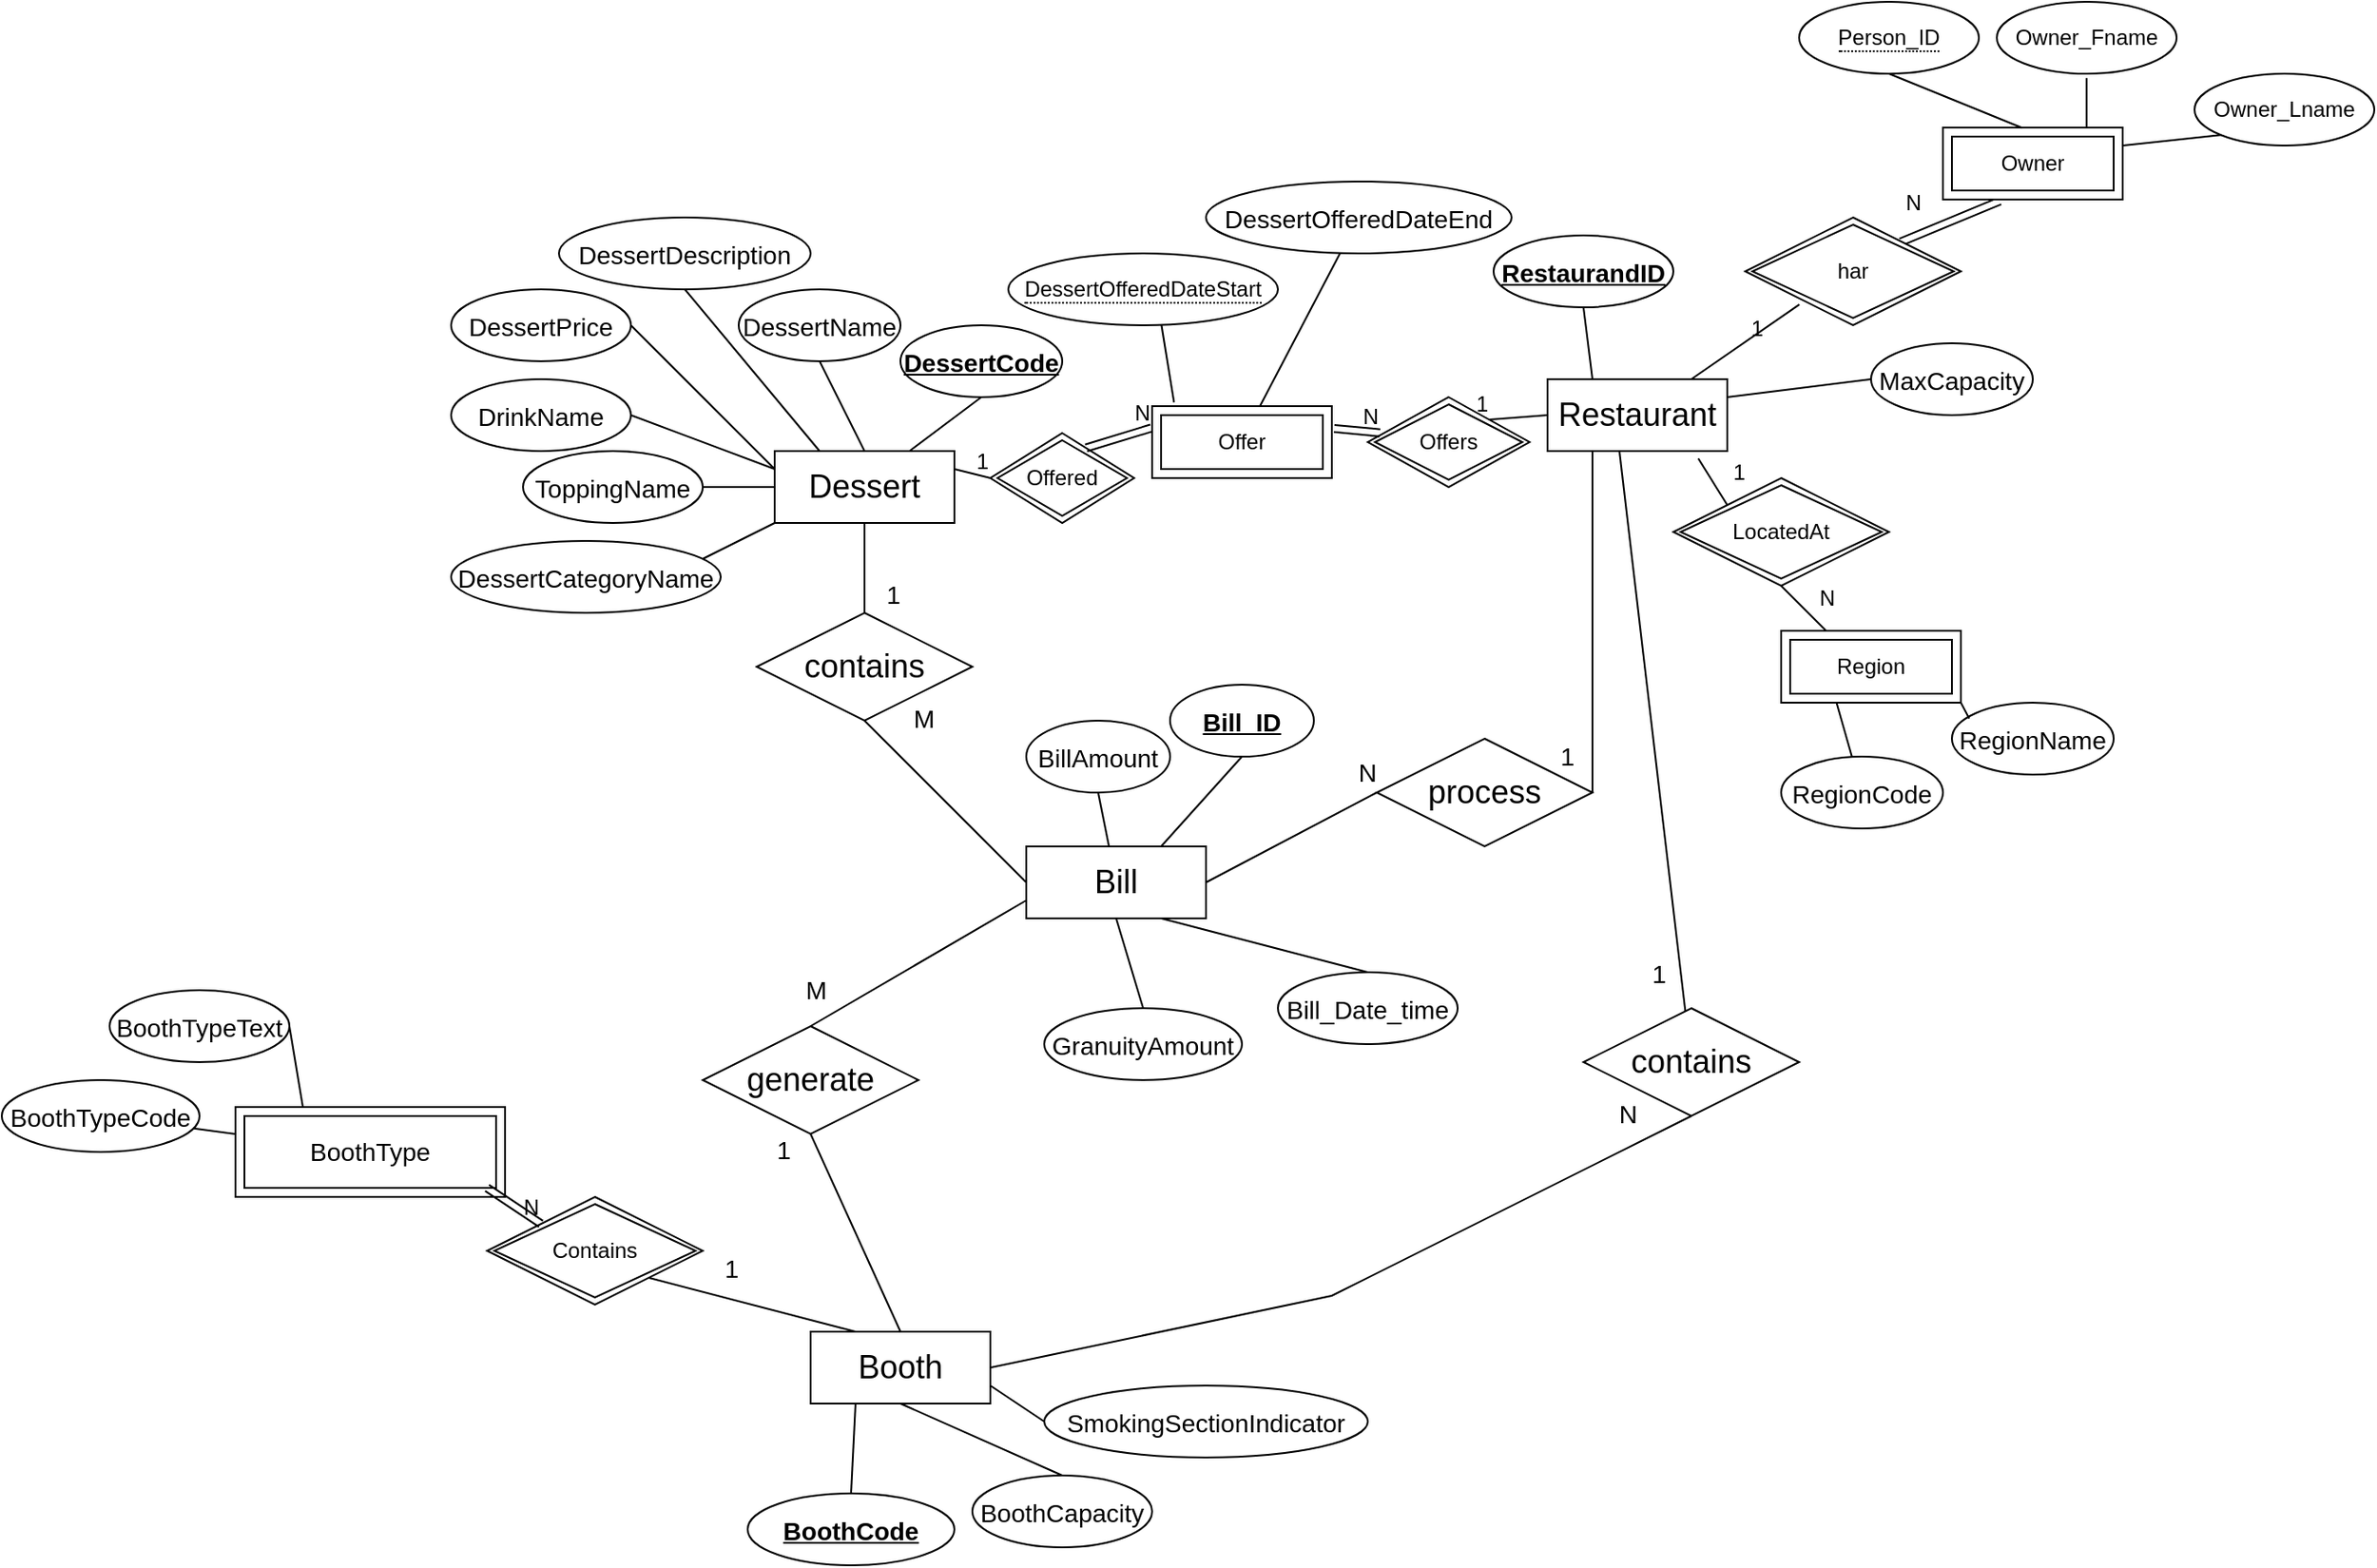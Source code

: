 <mxfile>
    <diagram id="cDjRYbi4MRZomtElbD4I" name="Page-1">
        <mxGraphModel dx="1232" dy="1391" grid="1" gridSize="10" guides="1" tooltips="1" connect="1" arrows="1" fold="1" page="1" pageScale="1" pageWidth="827" pageHeight="1169" math="0" shadow="0">
            <root>
                <mxCell id="0"/>
                <mxCell id="1" parent="0"/>
                <mxCell id="2" value="&lt;font style=&quot;font-size: 18px&quot;&gt;Bill&lt;/font&gt;" style="whiteSpace=wrap;html=1;align=center;" parent="1" vertex="1">
                    <mxGeometry x="330" y="360" width="100" height="40" as="geometry"/>
                </mxCell>
                <mxCell id="3" value="&lt;font style=&quot;font-size: 18px&quot;&gt;Booth&lt;/font&gt;" style="whiteSpace=wrap;html=1;align=center;" parent="1" vertex="1">
                    <mxGeometry x="210" y="630" width="100" height="40" as="geometry"/>
                </mxCell>
                <mxCell id="4" value="&lt;font style=&quot;font-size: 18px&quot;&gt;Restaurant&lt;/font&gt;" style="whiteSpace=wrap;html=1;align=center;" parent="1" vertex="1">
                    <mxGeometry x="620" y="100" width="100" height="40" as="geometry"/>
                </mxCell>
                <mxCell id="5" value="&lt;font style=&quot;font-size: 18px&quot;&gt;Dessert&lt;/font&gt;" style="whiteSpace=wrap;html=1;align=center;" parent="1" vertex="1">
                    <mxGeometry x="190" y="140" width="100" height="40" as="geometry"/>
                </mxCell>
                <mxCell id="8" value="contains" style="shape=rhombus;perimeter=rhombusPerimeter;whiteSpace=wrap;html=1;align=center;fontSize=18;" parent="1" vertex="1">
                    <mxGeometry x="180" y="230" width="120" height="60" as="geometry"/>
                </mxCell>
                <mxCell id="9" value="process" style="shape=rhombus;perimeter=rhombusPerimeter;whiteSpace=wrap;html=1;align=center;fontSize=18;" parent="1" vertex="1">
                    <mxGeometry x="525" y="300" width="120" height="60" as="geometry"/>
                </mxCell>
                <mxCell id="11" value="generate" style="shape=rhombus;perimeter=rhombusPerimeter;whiteSpace=wrap;html=1;align=center;fontSize=18;" parent="1" vertex="1">
                    <mxGeometry x="150" y="460" width="120" height="60" as="geometry"/>
                </mxCell>
                <mxCell id="12" value="contains" style="shape=rhombus;perimeter=rhombusPerimeter;whiteSpace=wrap;html=1;align=center;fontSize=18;" parent="1" vertex="1">
                    <mxGeometry x="640" y="450" width="120" height="60" as="geometry"/>
                </mxCell>
                <mxCell id="13" value="&lt;font style=&quot;font-size: 14px&quot;&gt;BillAmount&lt;/font&gt;" style="ellipse;whiteSpace=wrap;html=1;align=center;fontSize=18;" parent="1" vertex="1">
                    <mxGeometry x="330" y="290" width="80" height="40" as="geometry"/>
                </mxCell>
                <mxCell id="14" value="&lt;font style=&quot;font-size: 14px&quot;&gt;&lt;u&gt;&lt;b&gt;Bill_ID&lt;/b&gt;&lt;/u&gt;&lt;/font&gt;" style="ellipse;whiteSpace=wrap;html=1;align=center;fontSize=18;" parent="1" vertex="1">
                    <mxGeometry x="410" y="270" width="80" height="40" as="geometry"/>
                </mxCell>
                <mxCell id="15" value="&lt;font style=&quot;font-size: 14px&quot;&gt;MaxCapacity&lt;/font&gt;" style="ellipse;whiteSpace=wrap;html=1;align=center;fontSize=18;" parent="1" vertex="1">
                    <mxGeometry x="800" y="80" width="90" height="40" as="geometry"/>
                </mxCell>
                <mxCell id="16" value="&lt;font style=&quot;font-size: 14px&quot;&gt;&lt;u&gt;&lt;b&gt;RestaurandID&lt;/b&gt;&lt;/u&gt;&lt;/font&gt;" style="ellipse;whiteSpace=wrap;html=1;align=center;fontSize=18;" parent="1" vertex="1">
                    <mxGeometry x="590" y="20" width="100" height="40" as="geometry"/>
                </mxCell>
                <mxCell id="17" value="&lt;font style=&quot;font-size: 14px&quot;&gt;GranuityAmount&lt;/font&gt;" style="ellipse;whiteSpace=wrap;html=1;align=center;fontSize=18;" parent="1" vertex="1">
                    <mxGeometry x="340" y="450" width="110" height="40" as="geometry"/>
                </mxCell>
                <mxCell id="18" value="&lt;font style=&quot;font-size: 14px&quot;&gt;Bill_Date_time&lt;/font&gt;" style="ellipse;whiteSpace=wrap;html=1;align=center;fontSize=18;" parent="1" vertex="1">
                    <mxGeometry x="470" y="430" width="100" height="40" as="geometry"/>
                </mxCell>
                <mxCell id="19" value="&lt;font style=&quot;font-size: 14px&quot;&gt;DrinkName&lt;/font&gt;" style="ellipse;whiteSpace=wrap;html=1;align=center;fontSize=18;" parent="1" vertex="1">
                    <mxGeometry x="10" y="100" width="100" height="40" as="geometry"/>
                </mxCell>
                <mxCell id="20" value="&lt;font style=&quot;font-size: 14px&quot;&gt;DessertPrice&lt;/font&gt;" style="ellipse;whiteSpace=wrap;html=1;align=center;fontSize=18;" parent="1" vertex="1">
                    <mxGeometry x="10" y="50" width="100" height="40" as="geometry"/>
                </mxCell>
                <mxCell id="21" value="&lt;font style=&quot;font-size: 14px&quot;&gt;DessertDescription&lt;/font&gt;" style="ellipse;whiteSpace=wrap;html=1;align=center;fontSize=18;" parent="1" vertex="1">
                    <mxGeometry x="70" y="10" width="140" height="40" as="geometry"/>
                </mxCell>
                <mxCell id="22" value="&lt;u&gt;&lt;font style=&quot;font-size: 14px&quot;&gt;&lt;b&gt;DessertCode&lt;/b&gt;&lt;/font&gt;&lt;/u&gt;" style="ellipse;whiteSpace=wrap;html=1;align=center;fontSize=18;" parent="1" vertex="1">
                    <mxGeometry x="260" y="70" width="90" height="40" as="geometry"/>
                </mxCell>
                <mxCell id="24" value="&lt;font style=&quot;font-size: 14px&quot;&gt;DessertName&lt;/font&gt;" style="ellipse;whiteSpace=wrap;html=1;align=center;fontSize=18;" parent="1" vertex="1">
                    <mxGeometry x="170" y="50" width="90" height="40" as="geometry"/>
                </mxCell>
                <mxCell id="25" value="" style="endArrow=none;html=1;rounded=0;fontSize=18;entryX=1;entryY=0.5;entryDx=0;entryDy=0;exitX=0;exitY=0.25;exitDx=0;exitDy=0;" parent="1" source="5" target="20" edge="1">
                    <mxGeometry relative="1" as="geometry">
                        <mxPoint x="330" y="340" as="sourcePoint"/>
                        <mxPoint x="490" y="340" as="targetPoint"/>
                    </mxGeometry>
                </mxCell>
                <mxCell id="26" value="" style="endArrow=none;html=1;rounded=0;fontSize=18;entryX=0.5;entryY=1;entryDx=0;entryDy=0;exitX=0.25;exitY=0;exitDx=0;exitDy=0;" parent="1" source="5" target="21" edge="1">
                    <mxGeometry relative="1" as="geometry">
                        <mxPoint x="330" y="340" as="sourcePoint"/>
                        <mxPoint x="490" y="340" as="targetPoint"/>
                    </mxGeometry>
                </mxCell>
                <mxCell id="27" value="" style="endArrow=none;html=1;rounded=0;fontSize=18;entryX=0.5;entryY=1;entryDx=0;entryDy=0;exitX=0.5;exitY=0;exitDx=0;exitDy=0;" parent="1" source="5" target="24" edge="1">
                    <mxGeometry relative="1" as="geometry">
                        <mxPoint x="330" y="340" as="sourcePoint"/>
                        <mxPoint x="490" y="340" as="targetPoint"/>
                    </mxGeometry>
                </mxCell>
                <mxCell id="28" value="" style="endArrow=none;html=1;rounded=0;fontSize=18;entryX=0.5;entryY=1;entryDx=0;entryDy=0;exitX=0.75;exitY=0;exitDx=0;exitDy=0;" parent="1" source="5" target="22" edge="1">
                    <mxGeometry relative="1" as="geometry">
                        <mxPoint x="330" y="340" as="sourcePoint"/>
                        <mxPoint x="490" y="340" as="targetPoint"/>
                    </mxGeometry>
                </mxCell>
                <mxCell id="29" value="&lt;font style=&quot;font-size: 14px&quot;&gt;DessertCategoryName&lt;/font&gt;" style="ellipse;whiteSpace=wrap;html=1;align=center;fontSize=18;" parent="1" vertex="1">
                    <mxGeometry x="10" y="190" width="150" height="40" as="geometry"/>
                </mxCell>
                <mxCell id="30" value="&lt;font style=&quot;font-size: 14px&quot;&gt;ToppingName&lt;/font&gt;" style="ellipse;whiteSpace=wrap;html=1;align=center;fontSize=18;" parent="1" vertex="1">
                    <mxGeometry x="50" y="140" width="100" height="40" as="geometry"/>
                </mxCell>
                <mxCell id="31" value="" style="endArrow=none;html=1;rounded=0;fontSize=18;entryX=0.568;entryY=0.997;entryDx=0;entryDy=0;exitX=0.122;exitY=-0.053;exitDx=0;exitDy=0;exitPerimeter=0;entryPerimeter=0;" parent="1" source="105" target="110" edge="1">
                    <mxGeometry relative="1" as="geometry">
                        <mxPoint x="400" y="60" as="sourcePoint"/>
                        <mxPoint x="329" y="-10" as="targetPoint"/>
                    </mxGeometry>
                </mxCell>
                <mxCell id="32" value="" style="endArrow=none;html=1;rounded=0;fontSize=18;entryX=1;entryY=0.5;entryDx=0;entryDy=0;exitX=0;exitY=0.5;exitDx=0;exitDy=0;" parent="1" source="5" target="30" edge="1">
                    <mxGeometry relative="1" as="geometry">
                        <mxPoint x="190" y="350" as="sourcePoint"/>
                        <mxPoint x="110" y="270" as="targetPoint"/>
                    </mxGeometry>
                </mxCell>
                <mxCell id="33" value="" style="endArrow=none;html=1;rounded=0;fontSize=18;exitX=0;exitY=1;exitDx=0;exitDy=0;entryX=0.933;entryY=0.25;entryDx=0;entryDy=0;entryPerimeter=0;" parent="1" source="5" target="29" edge="1">
                    <mxGeometry relative="1" as="geometry">
                        <mxPoint x="150" y="360" as="sourcePoint"/>
                        <mxPoint x="160" y="200" as="targetPoint"/>
                    </mxGeometry>
                </mxCell>
                <mxCell id="34" value="" style="endArrow=none;html=1;rounded=0;fontSize=18;entryX=1;entryY=0.5;entryDx=0;entryDy=0;" parent="1" target="19" edge="1">
                    <mxGeometry relative="1" as="geometry">
                        <mxPoint x="190" y="150" as="sourcePoint"/>
                        <mxPoint x="150" y="110" as="targetPoint"/>
                    </mxGeometry>
                </mxCell>
                <mxCell id="35" value="&lt;font style=&quot;font-size: 14px&quot;&gt;RegionName&lt;/font&gt;" style="ellipse;whiteSpace=wrap;html=1;align=center;fontSize=18;" parent="1" vertex="1">
                    <mxGeometry x="845" y="280" width="90" height="40" as="geometry"/>
                </mxCell>
                <mxCell id="39" value="&lt;font style=&quot;font-size: 14px&quot;&gt;RegionCode&lt;/font&gt;" style="ellipse;whiteSpace=wrap;html=1;align=center;fontSize=18;" parent="1" vertex="1">
                    <mxGeometry x="750" y="310" width="90" height="40" as="geometry"/>
                </mxCell>
                <mxCell id="45" value="" style="endArrow=none;html=1;rounded=0;fontSize=14;entryX=1;entryY=0.25;entryDx=0;entryDy=0;exitX=0;exitY=0.5;exitDx=0;exitDy=0;" parent="1" source="15" target="4" edge="1">
                    <mxGeometry relative="1" as="geometry">
                        <mxPoint x="330" y="340" as="sourcePoint"/>
                        <mxPoint x="490" y="340" as="targetPoint"/>
                    </mxGeometry>
                </mxCell>
                <mxCell id="46" value="" style="endArrow=none;html=1;rounded=0;fontSize=14;entryX=0.5;entryY=1;entryDx=0;entryDy=0;exitX=0.25;exitY=0;exitDx=0;exitDy=0;" parent="1" source="4" target="16" edge="1">
                    <mxGeometry relative="1" as="geometry">
                        <mxPoint x="330" y="340" as="sourcePoint"/>
                        <mxPoint x="490" y="340" as="targetPoint"/>
                    </mxGeometry>
                </mxCell>
                <mxCell id="52" value="" style="endArrow=none;html=1;rounded=0;fontSize=14;entryX=1;entryY=0.5;entryDx=0;entryDy=0;exitX=0.25;exitY=1;exitDx=0;exitDy=0;" parent="1" source="4" target="9" edge="1">
                    <mxGeometry relative="1" as="geometry">
                        <mxPoint x="330" y="340" as="sourcePoint"/>
                        <mxPoint x="490" y="340" as="targetPoint"/>
                    </mxGeometry>
                </mxCell>
                <mxCell id="53" value="1" style="resizable=0;html=1;align=right;verticalAlign=bottom;fontSize=14;" parent="52" connectable="0" vertex="1">
                    <mxGeometry x="1" relative="1" as="geometry">
                        <mxPoint x="-10" y="-10" as="offset"/>
                    </mxGeometry>
                </mxCell>
                <mxCell id="54" value="" style="endArrow=none;html=1;rounded=0;fontSize=14;entryX=0;entryY=0.5;entryDx=0;entryDy=0;exitX=1;exitY=0.5;exitDx=0;exitDy=0;" parent="1" source="2" target="9" edge="1">
                    <mxGeometry relative="1" as="geometry">
                        <mxPoint x="330" y="340" as="sourcePoint"/>
                        <mxPoint x="490" y="340" as="targetPoint"/>
                    </mxGeometry>
                </mxCell>
                <mxCell id="55" value="N" style="resizable=0;html=1;align=right;verticalAlign=bottom;fontSize=14;" parent="54" connectable="0" vertex="1">
                    <mxGeometry x="1" relative="1" as="geometry"/>
                </mxCell>
                <mxCell id="56" value="" style="endArrow=none;html=1;rounded=0;fontSize=14;entryX=0.5;entryY=0;entryDx=0;entryDy=0;exitX=0.5;exitY=1;exitDx=0;exitDy=0;" parent="1" source="5" target="8" edge="1">
                    <mxGeometry relative="1" as="geometry">
                        <mxPoint x="655" y="150" as="sourcePoint"/>
                        <mxPoint x="650" y="320" as="targetPoint"/>
                    </mxGeometry>
                </mxCell>
                <mxCell id="57" value="1" style="resizable=0;html=1;align=right;verticalAlign=bottom;fontSize=14;" parent="56" connectable="0" vertex="1">
                    <mxGeometry x="1" relative="1" as="geometry">
                        <mxPoint x="20" as="offset"/>
                    </mxGeometry>
                </mxCell>
                <mxCell id="58" value="" style="endArrow=none;html=1;rounded=0;fontSize=14;entryX=0.5;entryY=1;entryDx=0;entryDy=0;exitX=0;exitY=0.5;exitDx=0;exitDy=0;" parent="1" source="2" target="8" edge="1">
                    <mxGeometry relative="1" as="geometry">
                        <mxPoint x="430" y="320" as="sourcePoint"/>
                        <mxPoint x="530" y="320" as="targetPoint"/>
                    </mxGeometry>
                </mxCell>
                <mxCell id="59" value="M" style="resizable=0;html=1;align=right;verticalAlign=bottom;fontSize=14;" parent="58" connectable="0" vertex="1">
                    <mxGeometry x="1" relative="1" as="geometry">
                        <mxPoint x="40" y="10" as="offset"/>
                    </mxGeometry>
                </mxCell>
                <mxCell id="60" value="" style="endArrow=none;html=1;rounded=0;fontSize=14;entryX=0.5;entryY=1;entryDx=0;entryDy=0;" parent="1" source="2" target="13" edge="1">
                    <mxGeometry relative="1" as="geometry">
                        <mxPoint x="330" y="500" as="sourcePoint"/>
                        <mxPoint x="490" y="500" as="targetPoint"/>
                    </mxGeometry>
                </mxCell>
                <mxCell id="61" value="" style="endArrow=none;html=1;rounded=0;fontSize=14;entryX=0.5;entryY=1;entryDx=0;entryDy=0;exitX=0.75;exitY=0;exitDx=0;exitDy=0;" parent="1" source="2" target="14" edge="1">
                    <mxGeometry relative="1" as="geometry">
                        <mxPoint x="330" y="500" as="sourcePoint"/>
                        <mxPoint x="490" y="500" as="targetPoint"/>
                    </mxGeometry>
                </mxCell>
                <mxCell id="62" value="" style="endArrow=none;html=1;rounded=0;fontSize=14;entryX=0.5;entryY=1;entryDx=0;entryDy=0;exitX=0.5;exitY=0;exitDx=0;exitDy=0;" parent="1" source="17" target="2" edge="1">
                    <mxGeometry relative="1" as="geometry">
                        <mxPoint x="330" y="500" as="sourcePoint"/>
                        <mxPoint x="490" y="500" as="targetPoint"/>
                    </mxGeometry>
                </mxCell>
                <mxCell id="63" value="" style="endArrow=none;html=1;rounded=0;fontSize=14;entryX=0.5;entryY=0;entryDx=0;entryDy=0;exitX=0.75;exitY=1;exitDx=0;exitDy=0;" parent="1" source="2" target="18" edge="1">
                    <mxGeometry relative="1" as="geometry">
                        <mxPoint x="330" y="500" as="sourcePoint"/>
                        <mxPoint x="490" y="500" as="targetPoint"/>
                    </mxGeometry>
                </mxCell>
                <mxCell id="64" value="" style="endArrow=none;html=1;rounded=0;fontSize=14;" parent="1" target="12" edge="1">
                    <mxGeometry relative="1" as="geometry">
                        <mxPoint x="660" y="140" as="sourcePoint"/>
                        <mxPoint x="650" y="320" as="targetPoint"/>
                        <Array as="points"/>
                    </mxGeometry>
                </mxCell>
                <mxCell id="65" value="1" style="resizable=0;html=1;align=right;verticalAlign=bottom;fontSize=14;" parent="64" connectable="0" vertex="1">
                    <mxGeometry x="1" relative="1" as="geometry">
                        <mxPoint x="-10" y="-10" as="offset"/>
                    </mxGeometry>
                </mxCell>
                <mxCell id="67" value="" style="endArrow=none;html=1;rounded=0;fontSize=14;entryX=0.5;entryY=1;entryDx=0;entryDy=0;exitX=1;exitY=0.5;exitDx=0;exitDy=0;" parent="1" source="3" target="12" edge="1">
                    <mxGeometry relative="1" as="geometry">
                        <mxPoint x="424" y="350" as="sourcePoint"/>
                        <mxPoint x="530" y="320" as="targetPoint"/>
                        <Array as="points">
                            <mxPoint x="500" y="610"/>
                        </Array>
                    </mxGeometry>
                </mxCell>
                <mxCell id="68" value="N" style="resizable=0;html=1;align=right;verticalAlign=bottom;fontSize=14;" parent="67" connectable="0" vertex="1">
                    <mxGeometry x="1" relative="1" as="geometry">
                        <mxPoint x="-30" y="10" as="offset"/>
                    </mxGeometry>
                </mxCell>
                <mxCell id="69" value="" style="endArrow=none;html=1;rounded=0;fontSize=14;exitX=0;exitY=0.75;exitDx=0;exitDy=0;entryX=0.5;entryY=0;entryDx=0;entryDy=0;" parent="1" source="2" target="11" edge="1">
                    <mxGeometry relative="1" as="geometry">
                        <mxPoint x="670" y="150" as="sourcePoint"/>
                        <mxPoint x="688.333" y="470.833" as="targetPoint"/>
                        <Array as="points"/>
                    </mxGeometry>
                </mxCell>
                <mxCell id="70" value="M" style="resizable=0;html=1;align=right;verticalAlign=bottom;fontSize=14;" parent="69" connectable="0" vertex="1">
                    <mxGeometry x="1" relative="1" as="geometry">
                        <mxPoint x="10" y="-10" as="offset"/>
                    </mxGeometry>
                </mxCell>
                <mxCell id="71" value="" style="endArrow=none;html=1;rounded=0;fontSize=14;entryX=0.5;entryY=1;entryDx=0;entryDy=0;exitX=0.5;exitY=0;exitDx=0;exitDy=0;" parent="1" source="3" target="11" edge="1">
                    <mxGeometry relative="1" as="geometry">
                        <mxPoint x="680" y="160" as="sourcePoint"/>
                        <mxPoint x="698.333" y="480.833" as="targetPoint"/>
                        <Array as="points"/>
                    </mxGeometry>
                </mxCell>
                <mxCell id="72" value="1" style="resizable=0;html=1;align=right;verticalAlign=bottom;fontSize=14;" parent="71" connectable="0" vertex="1">
                    <mxGeometry x="1" relative="1" as="geometry">
                        <mxPoint x="-10" y="20" as="offset"/>
                    </mxGeometry>
                </mxCell>
                <mxCell id="73" value="&lt;font style=&quot;font-size: 14px&quot;&gt;&lt;b&gt;&lt;u&gt;BoothCode&lt;/u&gt;&lt;/b&gt;&lt;/font&gt;" style="ellipse;whiteSpace=wrap;html=1;align=center;fontSize=18;" parent="1" vertex="1">
                    <mxGeometry x="175" y="720" width="115" height="40" as="geometry"/>
                </mxCell>
                <mxCell id="74" value="&lt;font style=&quot;font-size: 14px&quot;&gt;BoothCapacity&lt;/font&gt;" style="ellipse;whiteSpace=wrap;html=1;align=center;fontSize=18;" parent="1" vertex="1">
                    <mxGeometry x="300" y="710" width="100" height="40" as="geometry"/>
                </mxCell>
                <mxCell id="75" value="&lt;font style=&quot;font-size: 14px&quot;&gt;SmokingSectionIndicator&lt;/font&gt;" style="ellipse;whiteSpace=wrap;html=1;align=center;fontSize=18;" parent="1" vertex="1">
                    <mxGeometry x="340" y="660" width="180" height="40" as="geometry"/>
                </mxCell>
                <mxCell id="78" value="" style="endArrow=none;html=1;rounded=0;fontSize=14;entryX=0;entryY=0.5;entryDx=0;entryDy=0;exitX=1;exitY=0.75;exitDx=0;exitDy=0;" parent="1" source="3" target="75" edge="1">
                    <mxGeometry relative="1" as="geometry">
                        <mxPoint x="460" y="500" as="sourcePoint"/>
                        <mxPoint x="620" y="500" as="targetPoint"/>
                    </mxGeometry>
                </mxCell>
                <mxCell id="79" value="" style="endArrow=none;html=1;rounded=0;fontSize=14;entryX=0.5;entryY=0;entryDx=0;entryDy=0;exitX=0.5;exitY=1;exitDx=0;exitDy=0;" parent="1" source="3" target="74" edge="1">
                    <mxGeometry relative="1" as="geometry">
                        <mxPoint x="460" y="500" as="sourcePoint"/>
                        <mxPoint x="620" y="500" as="targetPoint"/>
                    </mxGeometry>
                </mxCell>
                <mxCell id="80" value="" style="endArrow=none;html=1;rounded=0;fontSize=14;entryX=0.5;entryY=0;entryDx=0;entryDy=0;exitX=0.25;exitY=1;exitDx=0;exitDy=0;" parent="1" source="3" target="73" edge="1">
                    <mxGeometry relative="1" as="geometry">
                        <mxPoint x="460" y="500" as="sourcePoint"/>
                        <mxPoint x="620" y="500" as="targetPoint"/>
                    </mxGeometry>
                </mxCell>
                <mxCell id="82" value="" style="endArrow=none;html=1;rounded=0;fontSize=14;entryX=0.25;entryY=0;entryDx=0;entryDy=0;exitX=1;exitY=1;exitDx=0;exitDy=0;" parent="1" source="125" target="3" edge="1">
                    <mxGeometry relative="1" as="geometry">
                        <mxPoint x="150" y="565" as="sourcePoint"/>
                        <mxPoint x="620" y="500" as="targetPoint"/>
                    </mxGeometry>
                </mxCell>
                <mxCell id="86" value="" style="endArrow=none;html=1;rounded=0;entryX=0.251;entryY=0.807;entryDx=0;entryDy=0;entryPerimeter=0;" parent="1" edge="1">
                    <mxGeometry relative="1" as="geometry">
                        <mxPoint x="700" y="100" as="sourcePoint"/>
                        <mxPoint x="760.12" y="58.42" as="targetPoint"/>
                    </mxGeometry>
                </mxCell>
                <mxCell id="87" value="1" style="resizable=0;html=1;align=right;verticalAlign=bottom;" parent="86" connectable="0" vertex="1">
                    <mxGeometry x="1" relative="1" as="geometry">
                        <mxPoint x="-20" y="22" as="offset"/>
                    </mxGeometry>
                </mxCell>
                <mxCell id="91" value="" style="shape=link;html=1;rounded=0;exitX=1;exitY=0;exitDx=0;exitDy=0;entryX=0.317;entryY=1.02;entryDx=0;entryDy=0;entryPerimeter=0;" parent="1" target="94" edge="1">
                    <mxGeometry relative="1" as="geometry">
                        <mxPoint x="816.5" y="23.68" as="sourcePoint"/>
                        <mxPoint x="870" y="10.0" as="targetPoint"/>
                    </mxGeometry>
                </mxCell>
                <mxCell id="92" value="N" style="resizable=0;html=1;align=right;verticalAlign=bottom;" parent="91" connectable="0" vertex="1">
                    <mxGeometry x="1" relative="1" as="geometry">
                        <mxPoint x="-43" y="10" as="offset"/>
                    </mxGeometry>
                </mxCell>
                <mxCell id="93" value="har" style="shape=rhombus;double=1;perimeter=rhombusPerimeter;whiteSpace=wrap;html=1;align=center;" parent="1" vertex="1">
                    <mxGeometry x="730" y="10" width="120" height="60" as="geometry"/>
                </mxCell>
                <mxCell id="94" value="Owner" style="shape=ext;margin=3;double=1;whiteSpace=wrap;html=1;align=center;" parent="1" vertex="1">
                    <mxGeometry x="840" y="-40" width="100" height="40" as="geometry"/>
                </mxCell>
                <mxCell id="95" value="&lt;span style=&quot;border-bottom: 1px dotted&quot;&gt;Person_ID&lt;/span&gt;" style="ellipse;whiteSpace=wrap;html=1;align=center;" parent="1" vertex="1">
                    <mxGeometry x="760" y="-110" width="100" height="40" as="geometry"/>
                </mxCell>
                <mxCell id="96" value="" style="endArrow=none;html=1;rounded=0;exitX=0.44;exitY=0.003;exitDx=0;exitDy=0;exitPerimeter=0;entryX=0.5;entryY=1;entryDx=0;entryDy=0;" parent="1" source="94" target="95" edge="1">
                    <mxGeometry relative="1" as="geometry">
                        <mxPoint x="870" y="-50" as="sourcePoint"/>
                        <mxPoint x="1030" y="-50" as="targetPoint"/>
                    </mxGeometry>
                </mxCell>
                <mxCell id="97" value="&lt;font style=&quot;font-size: 14px&quot;&gt;DessertOfferedDateEnd&lt;/font&gt;" style="ellipse;whiteSpace=wrap;html=1;align=center;fontSize=18;" parent="1" vertex="1">
                    <mxGeometry x="430" y="-10" width="170" height="40" as="geometry"/>
                </mxCell>
                <mxCell id="98" value="" style="endArrow=none;html=1;rounded=0;fontSize=18;exitX=0.6;exitY=0;exitDx=0;exitDy=0;exitPerimeter=0;" parent="1" source="105" target="97" edge="1">
                    <mxGeometry relative="1" as="geometry">
                        <mxPoint x="490" y="60" as="sourcePoint"/>
                        <mxPoint x="375" y="50" as="targetPoint"/>
                    </mxGeometry>
                </mxCell>
                <mxCell id="100" value="" style="endArrow=none;html=1;rounded=0;exitX=0.799;exitY=0;exitDx=0;exitDy=0;entryX=0.499;entryY=1.06;entryDx=0;entryDy=0;entryPerimeter=0;exitPerimeter=0;" parent="1" source="94" target="101" edge="1">
                    <mxGeometry relative="1" as="geometry">
                        <mxPoint x="970" y="-30" as="sourcePoint"/>
                        <mxPoint x="990.7" y="-39.52" as="targetPoint"/>
                    </mxGeometry>
                </mxCell>
                <mxCell id="101" value="Owner_Fname" style="ellipse;whiteSpace=wrap;html=1;align=center;" parent="1" vertex="1">
                    <mxGeometry x="870" y="-110" width="100" height="40" as="geometry"/>
                </mxCell>
                <mxCell id="102" value="Owner_Lname" style="ellipse;whiteSpace=wrap;html=1;align=center;" parent="1" vertex="1">
                    <mxGeometry x="980" y="-70" width="100" height="40" as="geometry"/>
                </mxCell>
                <mxCell id="104" value="" style="endArrow=none;html=1;rounded=0;exitX=1;exitY=0.25;exitDx=0;exitDy=0;entryX=0;entryY=1;entryDx=0;entryDy=0;" parent="1" source="94" target="102" edge="1">
                    <mxGeometry relative="1" as="geometry">
                        <mxPoint x="930" y="20" as="sourcePoint"/>
                        <mxPoint x="1090" y="20" as="targetPoint"/>
                    </mxGeometry>
                </mxCell>
                <mxCell id="105" value="Offer" style="shape=ext;margin=3;double=1;whiteSpace=wrap;html=1;align=center;" parent="1" vertex="1">
                    <mxGeometry x="400" y="115" width="100" height="40" as="geometry"/>
                </mxCell>
                <mxCell id="107" value="Offered" style="shape=rhombus;double=1;perimeter=rhombusPerimeter;whiteSpace=wrap;html=1;align=center;" parent="1" vertex="1">
                    <mxGeometry x="310" y="130" width="80" height="50" as="geometry"/>
                </mxCell>
                <mxCell id="108" value="Offers" style="shape=rhombus;double=1;perimeter=rhombusPerimeter;whiteSpace=wrap;html=1;align=center;" parent="1" vertex="1">
                    <mxGeometry x="520" y="110" width="90" height="50" as="geometry"/>
                </mxCell>
                <mxCell id="110" value="&lt;span style=&quot;border-bottom: 1px dotted&quot;&gt;DessertOfferedDateStart&lt;/span&gt;" style="ellipse;whiteSpace=wrap;html=1;align=center;" parent="1" vertex="1">
                    <mxGeometry x="320" y="30" width="150" height="40" as="geometry"/>
                </mxCell>
                <mxCell id="112" value="" style="endArrow=none;html=1;rounded=0;entryX=0;entryY=0.5;entryDx=0;entryDy=0;exitX=1;exitY=0.25;exitDx=0;exitDy=0;" parent="1" source="5" target="107" edge="1">
                    <mxGeometry relative="1" as="geometry">
                        <mxPoint x="270" y="160" as="sourcePoint"/>
                        <mxPoint x="430" y="160" as="targetPoint"/>
                    </mxGeometry>
                </mxCell>
                <mxCell id="113" value="1" style="resizable=0;html=1;align=right;verticalAlign=bottom;" parent="112" connectable="0" vertex="1">
                    <mxGeometry x="1" relative="1" as="geometry"/>
                </mxCell>
                <mxCell id="116" value="" style="endArrow=none;html=1;rounded=0;exitX=0;exitY=0.5;exitDx=0;exitDy=0;entryX=1;entryY=0;entryDx=0;entryDy=0;" parent="1" source="4" target="108" edge="1">
                    <mxGeometry relative="1" as="geometry">
                        <mxPoint x="540" y="100" as="sourcePoint"/>
                        <mxPoint x="700" y="100" as="targetPoint"/>
                    </mxGeometry>
                </mxCell>
                <mxCell id="117" value="1" style="resizable=0;html=1;align=right;verticalAlign=bottom;" parent="116" connectable="0" vertex="1">
                    <mxGeometry x="1" relative="1" as="geometry"/>
                </mxCell>
                <mxCell id="121" value="&lt;font style=&quot;font-size: 14px&quot;&gt;BoothTypeCode&lt;/font&gt;" style="ellipse;whiteSpace=wrap;html=1;align=center;fontSize=18;" parent="1" vertex="1">
                    <mxGeometry x="-240" y="490" width="110" height="40" as="geometry"/>
                </mxCell>
                <mxCell id="122" value="&lt;font style=&quot;font-size: 14px&quot;&gt;BoothTypeText&lt;/font&gt;" style="ellipse;whiteSpace=wrap;html=1;align=center;fontSize=18;" parent="1" vertex="1">
                    <mxGeometry x="-180" y="440" width="100" height="40" as="geometry"/>
                </mxCell>
                <mxCell id="123" value="" style="endArrow=none;html=1;rounded=0;fontSize=14;" parent="1" source="121" target="126" edge="1">
                    <mxGeometry relative="1" as="geometry">
                        <mxPoint x="410" y="470" as="sourcePoint"/>
                        <mxPoint x="570" y="470" as="targetPoint"/>
                    </mxGeometry>
                </mxCell>
                <mxCell id="124" value="" style="endArrow=none;html=1;rounded=0;fontSize=14;entryX=0.25;entryY=0;entryDx=0;entryDy=0;exitX=1;exitY=0.5;exitDx=0;exitDy=0;" parent="1" source="122" target="126" edge="1">
                    <mxGeometry relative="1" as="geometry">
                        <mxPoint x="410" y="470" as="sourcePoint"/>
                        <mxPoint x="570" y="470" as="targetPoint"/>
                    </mxGeometry>
                </mxCell>
                <mxCell id="125" value="Contains" style="shape=rhombus;double=1;perimeter=rhombusPerimeter;whiteSpace=wrap;html=1;align=center;" parent="1" vertex="1">
                    <mxGeometry x="30" y="555" width="120" height="60" as="geometry"/>
                </mxCell>
                <mxCell id="126" value="&lt;span style=&quot;font-size: 14px&quot;&gt;BoothType&lt;/span&gt;" style="shape=ext;margin=3;double=1;whiteSpace=wrap;html=1;align=center;" parent="1" vertex="1">
                    <mxGeometry x="-110" y="505" width="150" height="50" as="geometry"/>
                </mxCell>
                <mxCell id="127" value="" style="shape=link;html=1;rounded=0;entryX=0;entryY=0;entryDx=0;entryDy=0;" parent="1" target="125" edge="1">
                    <mxGeometry relative="1" as="geometry">
                        <mxPoint x="30" y="550" as="sourcePoint"/>
                        <mxPoint x="160" y="560" as="targetPoint"/>
                    </mxGeometry>
                </mxCell>
                <mxCell id="128" value="N" style="resizable=0;html=1;align=right;verticalAlign=bottom;" parent="127" connectable="0" vertex="1">
                    <mxGeometry x="1" relative="1" as="geometry"/>
                </mxCell>
                <mxCell id="129" value="1" style="resizable=0;html=1;align=right;verticalAlign=bottom;fontSize=14;" parent="1" connectable="0" vertex="1">
                    <mxGeometry x="209.93" y="549.846" as="geometry">
                        <mxPoint x="-39" y="56" as="offset"/>
                    </mxGeometry>
                </mxCell>
                <mxCell id="131" value="Region" style="shape=ext;margin=3;double=1;whiteSpace=wrap;html=1;align=center;" parent="1" vertex="1">
                    <mxGeometry x="750" y="240" width="100" height="40" as="geometry"/>
                </mxCell>
                <mxCell id="132" value="LocatedAt" style="shape=rhombus;double=1;perimeter=rhombusPerimeter;whiteSpace=wrap;html=1;align=center;" parent="1" vertex="1">
                    <mxGeometry x="690" y="155" width="120" height="60" as="geometry"/>
                </mxCell>
                <mxCell id="133" value="" style="endArrow=none;html=1;rounded=0;exitX=0.839;exitY=1.104;exitDx=0;exitDy=0;exitPerimeter=0;entryX=0;entryY=0;entryDx=0;entryDy=0;" parent="1" source="4" target="132" edge="1">
                    <mxGeometry relative="1" as="geometry">
                        <mxPoint x="710" y="160" as="sourcePoint"/>
                        <mxPoint x="870" y="160" as="targetPoint"/>
                    </mxGeometry>
                </mxCell>
                <mxCell id="134" value="1" style="resizable=0;html=1;align=right;verticalAlign=bottom;" parent="133" connectable="0" vertex="1">
                    <mxGeometry x="1" relative="1" as="geometry">
                        <mxPoint x="10" y="-10" as="offset"/>
                    </mxGeometry>
                </mxCell>
                <mxCell id="135" value="" style="endArrow=none;html=1;rounded=0;exitX=0.5;exitY=1;exitDx=0;exitDy=0;entryX=0.25;entryY=0;entryDx=0;entryDy=0;" parent="1" source="132" target="131" edge="1">
                    <mxGeometry relative="1" as="geometry">
                        <mxPoint x="800" y="210" as="sourcePoint"/>
                        <mxPoint x="960" y="210" as="targetPoint"/>
                    </mxGeometry>
                </mxCell>
                <mxCell id="136" value="N" style="resizable=0;html=1;align=right;verticalAlign=bottom;" parent="135" connectable="0" vertex="1">
                    <mxGeometry x="1" relative="1" as="geometry">
                        <mxPoint x="5" y="-10" as="offset"/>
                    </mxGeometry>
                </mxCell>
                <mxCell id="137" value="" style="endArrow=none;html=1;rounded=0;exitX=0.309;exitY=1.01;exitDx=0;exitDy=0;exitPerimeter=0;" parent="1" source="131" target="39" edge="1">
                    <mxGeometry relative="1" as="geometry">
                        <mxPoint x="740" y="310" as="sourcePoint"/>
                        <mxPoint x="900" y="310" as="targetPoint"/>
                    </mxGeometry>
                </mxCell>
                <mxCell id="138" value="" style="endArrow=none;html=1;rounded=0;exitX=1;exitY=1;exitDx=0;exitDy=0;entryX=0.107;entryY=0.22;entryDx=0;entryDy=0;entryPerimeter=0;" parent="1" source="131" target="35" edge="1">
                    <mxGeometry relative="1" as="geometry">
                        <mxPoint x="840" y="270" as="sourcePoint"/>
                        <mxPoint x="1000" y="270" as="targetPoint"/>
                    </mxGeometry>
                </mxCell>
                <mxCell id="139" value="" style="shape=link;html=1;rounded=0;exitX=0.666;exitY=0.165;exitDx=0;exitDy=0;exitPerimeter=0;entryX=-0.004;entryY=0.304;entryDx=0;entryDy=0;entryPerimeter=0;" edge="1" parent="1" source="107" target="105">
                    <mxGeometry relative="1" as="geometry">
                        <mxPoint x="360" y="130" as="sourcePoint"/>
                        <mxPoint x="520" y="130" as="targetPoint"/>
                    </mxGeometry>
                </mxCell>
                <mxCell id="140" value="N" style="resizable=0;html=1;align=right;verticalAlign=bottom;" connectable="0" vertex="1" parent="139">
                    <mxGeometry x="1" relative="1" as="geometry"/>
                </mxCell>
                <mxCell id="141" value="" style="shape=link;html=1;rounded=0;exitX=1.013;exitY=0.311;exitDx=0;exitDy=0;exitPerimeter=0;entryX=0.075;entryY=0.397;entryDx=0;entryDy=0;entryPerimeter=0;" edge="1" parent="1" source="105" target="108">
                    <mxGeometry relative="1" as="geometry">
                        <mxPoint x="520" y="150" as="sourcePoint"/>
                        <mxPoint x="680" y="150" as="targetPoint"/>
                    </mxGeometry>
                </mxCell>
                <mxCell id="142" value="N" style="resizable=0;html=1;align=right;verticalAlign=bottom;" connectable="0" vertex="1" parent="141">
                    <mxGeometry x="1" relative="1" as="geometry"/>
                </mxCell>
            </root>
        </mxGraphModel>
    </diagram>
</mxfile>